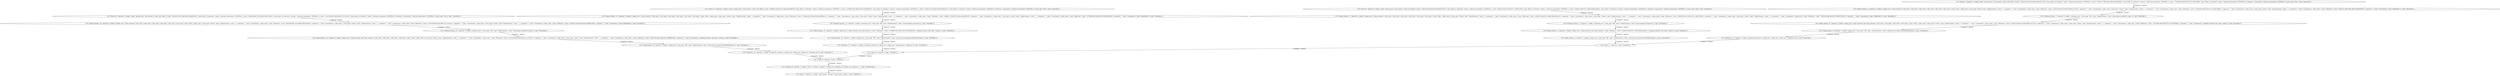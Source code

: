 digraph {
    0 [ label = "{\"id\":\"Source_0\",\"operator\":{\"config\":{\"path\":\"persons.json\",\"root_iterator\":{\"alias\":null,\"fields\":[{\"alias\":\"789c3c0a-aaf6-4b4a-8476-69c8376c1f5c\",\"inner_fields\":[],\"reference\":\"lname\",\"reference_formulation\":\"JSONPath\"},{\"alias\":\"fd59a10a-62e5-4186-b507-11c48b7328a3\",\"inner_fields\":[],\"reference\":\"fname\",\"reference_formulation\":\"JSONPath\"},{\"alias\":\"ca046e7e-84a3-4217-b489-2b64b22dadc5\",\"inner_fields\":[],\"reference\":\"amount\",\"reference_formulation\":\"JSONPath\"}],\"reference\":\"$.persons[*]\",\"reference_formulation\":\"JSONPath\"},\"source_type\":\"File\"},\"type\":\"SourceOp\"}}" ]
    1 [ label = "{\"id\":\"Subject_Extend__1\",\"operator\":{\"config\":{\"subject_attr\":{\"inner_function\":{\"left_value\":{\"left_value\":{\"left_value\":{\"left_value\":{\"left_value\":{\"left_value\":{\"type\":\"Nop\"},\"right_value\":{\"term_type\":\"Literal\",\"type\":\"TypedConstant\",\"value\":\"\"},\"separator\":\"\",\"type\":\"Concatenate\"},\"right_value\":{\"type\":\"Reference\",\"value\":\"ca046e7e-84a3-4217-b489-2b64b22dadc5\"},\"separator\":\"\",\"type\":\"Concatenate\"},\"right_value\":{\"term_type\":\"Literal\",\"type\":\"TypedConstant\",\"value\":\"_\"},\"separator\":\"\",\"type\":\"Concatenate\"},\"right_value\":{\"type\":\"Reference\",\"value\":\"fd59a10a-62e5-4186-b507-11c48b7328a3\"},\"separator\":\"\",\"type\":\"Concatenate\"},\"right_value\":{\"term_type\":\"Literal\",\"type\":\"TypedConstant\",\"value\":\"_\"},\"separator\":\"\",\"type\":\"Concatenate\"},\"right_value\":{\"type\":\"Reference\",\"value\":\"789c3c0a-aaf6-4b4a-8476-69c8376c1f5c\"},\"separator\":\"\",\"type\":\"Concatenate\"},\"type\":\"BlankNode\"}},\"type\":\"ExtendOp\"}}" ]
    2 [ label = "{\"id\":\"Predicate_Extend__2\",\"operator\":{\"config\":{\"predicate_attr\":{\"term_type\":\"IRI\",\"type\":\"TypedConstant\",\"value\":\"http://example.com/amount\"}},\"type\":\"ExtendOp\"}}" ]
    3 [ label = "{\"id\":\"Object_Extend__3\",\"operator\":{\"config\":{\"object_attr\":{\"dtype_function\":null,\"inner_function\":{\"type\":\"Reference\",\"value\":\"ca046e7e-84a3-4217-b489-2b64b22dadc5\"},\"langtype_function\":null,\"type\":\"Literal\"}},\"type\":\"ExtendOp\"}}" ]
    4 [ label = "{\"id\":\"Graph_Extend__4\",\"operator\":{\"config\":{\"graph_attr\":{\"term_type\":\"IRI\",\"type\":\"TypedConstant\",\"value\":\"http://www.w3.org/ns/r2rml#DefaultGraph\"}},\"type\":\"ExtendOp\"}}" ]
    5 [ label = "{\"id\":\"Source_5\",\"operator\":{\"config\":{\"path\":\"persons.json\",\"root_iterator\":{\"alias\":null,\"fields\":[{\"alias\":\"51cfa15d-bc38-41a9-9ad2-6fb01a27518a\",\"inner_fields\":[],\"reference\":\"fname\",\"reference_formulation\":\"JSONPath\"},{\"alias\":\"0564cc07-2893-444a-a985-9dce9b36f508\",\"inner_fields\":[],\"reference\":\"amount\",\"reference_formulation\":\"JSONPath\"},{\"alias\":\"7b3a70b6-a36d-4363-9131-d17db37899f2\",\"inner_fields\":[],\"reference\":\"lname\",\"reference_formulation\":\"JSONPath\"}],\"reference\":\"$.persons[*]\",\"reference_formulation\":\"JSONPath\"},\"source_type\":\"File\"},\"type\":\"SourceOp\"}}" ]
    6 [ label = "{\"id\":\"Subject_Extend__6\",\"operator\":{\"config\":{\"subject_attr\":{\"inner_function\":{\"left_value\":{\"left_value\":{\"left_value\":{\"left_value\":{\"left_value\":{\"left_value\":{\"type\":\"Nop\"},\"right_value\":{\"term_type\":\"Literal\",\"type\":\"TypedConstant\",\"value\":\"\"},\"separator\":\"\",\"type\":\"Concatenate\"},\"right_value\":{\"type\":\"Reference\",\"value\":\"51cfa15d-bc38-41a9-9ad2-6fb01a27518a\"},\"separator\":\"\",\"type\":\"Concatenate\"},\"right_value\":{\"term_type\":\"Literal\",\"type\":\"TypedConstant\",\"value\":\"_\"},\"separator\":\"\",\"type\":\"Concatenate\"},\"right_value\":{\"type\":\"Reference\",\"value\":\"7b3a70b6-a36d-4363-9131-d17db37899f2\"},\"separator\":\"\",\"type\":\"Concatenate\"},\"right_value\":{\"term_type\":\"Literal\",\"type\":\"TypedConstant\",\"value\":\"_\"},\"separator\":\"\",\"type\":\"Concatenate\"},\"right_value\":{\"type\":\"Reference\",\"value\":\"0564cc07-2893-444a-a985-9dce9b36f508\"},\"separator\":\"\",\"type\":\"Concatenate\"},\"type\":\"BlankNode\"}},\"type\":\"ExtendOp\"}}" ]
    7 [ label = "{\"id\":\"Predicate_Extend__7\",\"operator\":{\"config\":{\"predicate_attr\":{\"term_type\":\"IRI\",\"type\":\"TypedConstant\",\"value\":\"http://xmlns.com/foaf/0.1/name\"}},\"type\":\"ExtendOp\"}}" ]
    8 [ label = "{\"id\":\"Object_Extend__8\",\"operator\":{\"config\":{\"object_attr\":{\"dtype_function\":null,\"inner_function\":{\"left_value\":{\"left_value\":{\"left_value\":{\"left_value\":{\"type\":\"Nop\"},\"right_value\":{\"term_type\":\"Literal\",\"type\":\"TypedConstant\",\"value\":\"\"},\"separator\":\"\",\"type\":\"Concatenate\"},\"right_value\":{\"type\":\"Reference\",\"value\":\"51cfa15d-bc38-41a9-9ad2-6fb01a27518a\"},\"separator\":\"\",\"type\":\"Concatenate\"},\"right_value\":{\"term_type\":\"Literal\",\"type\":\"TypedConstant\",\"value\":\" \"},\"separator\":\"\",\"type\":\"Concatenate\"},\"right_value\":{\"type\":\"Reference\",\"value\":\"7b3a70b6-a36d-4363-9131-d17db37899f2\"},\"separator\":\"\",\"type\":\"Concatenate\"},\"langtype_function\":null,\"type\":\"Literal\"}},\"type\":\"ExtendOp\"}}" ]
    9 [ label = "{\"id\":\"Graph_Extend__9\",\"operator\":{\"config\":{\"graph_attr\":{\"term_type\":\"IRI\",\"type\":\"TypedConstant\",\"value\":\"http://www.w3.org/ns/r2rml#DefaultGraph\"}},\"type\":\"ExtendOp\"}}" ]
    10 [ label = "{\"id\":\"Projection__10\",\"operator\":{\"config\":{\"projection_attributes\":[\"graph_attr\",\"subject_attr\",\"object_attr\",\"predicate_attr\"]},\"type\":\"ProjectOp\"}}" ]
    11 [ label = "{\"id\":\"Union_11\",\"operator\":{\"type\":\"UnionOp\"}}" ]
    12 [ label = "{\"id\":\"Source_12\",\"operator\":{\"config\":{\"path\":\"persons.json\",\"root_iterator\":{\"alias\":null,\"fields\":[{\"alias\":\"4a8b9517-0da5-4375-a9da-ee45cb9847ff\",\"inner_fields\":[],\"reference\":\"lname\",\"reference_formulation\":\"JSONPath\"},{\"alias\":\"157f96bb-00e3-4dd5-a344-242043862263\",\"inner_fields\":[],\"reference\":\"amount\",\"reference_formulation\":\"JSONPath\"},{\"alias\":\"c79aba2a-a103-4bae-bf5f-3ac8000a21c3\",\"inner_fields\":[],\"reference\":\"fname\",\"reference_formulation\":\"JSONPath\"}],\"reference\":\"$.persons[*]\",\"reference_formulation\":\"JSONPath\"},\"source_type\":\"File\"},\"type\":\"SourceOp\"}}" ]
    13 [ label = "{\"id\":\"Subject_Extend__13\",\"operator\":{\"config\":{\"subject_attr\":{\"inner_function\":{\"left_value\":{\"left_value\":{\"left_value\":{\"left_value\":{\"left_value\":{\"left_value\":{\"type\":\"Nop\"},\"right_value\":{\"term_type\":\"Literal\",\"type\":\"TypedConstant\",\"value\":\"\"},\"separator\":\"\",\"type\":\"Concatenate\"},\"right_value\":{\"type\":\"Reference\",\"value\":\"c79aba2a-a103-4bae-bf5f-3ac8000a21c3\"},\"separator\":\"\",\"type\":\"Concatenate\"},\"right_value\":{\"term_type\":\"Literal\",\"type\":\"TypedConstant\",\"value\":\"_\"},\"separator\":\"\",\"type\":\"Concatenate\"},\"right_value\":{\"type\":\"Reference\",\"value\":\"4a8b9517-0da5-4375-a9da-ee45cb9847ff\"},\"separator\":\"\",\"type\":\"Concatenate\"},\"right_value\":{\"term_type\":\"Literal\",\"type\":\"TypedConstant\",\"value\":\"_\"},\"separator\":\"\",\"type\":\"Concatenate\"},\"right_value\":{\"type\":\"Reference\",\"value\":\"157f96bb-00e3-4dd5-a344-242043862263\"},\"separator\":\"\",\"type\":\"Concatenate\"},\"type\":\"BlankNode\"}},\"type\":\"ExtendOp\"}}" ]
    14 [ label = "{\"id\":\"Predicate_Extend__14\",\"operator\":{\"config\":{\"predicate_attr\":{\"term_type\":\"IRI\",\"type\":\"TypedConstant\",\"value\":\"http://example.com/amount\"}},\"type\":\"ExtendOp\"}}" ]
    15 [ label = "{\"id\":\"Object_Extend__15\",\"operator\":{\"config\":{\"object_attr\":{\"dtype_function\":null,\"inner_function\":{\"type\":\"Reference\",\"value\":\"157f96bb-00e3-4dd5-a344-242043862263\"},\"langtype_function\":null,\"type\":\"Literal\"}},\"type\":\"ExtendOp\"}}" ]
    16 [ label = "{\"id\":\"Graph_Extend__16\",\"operator\":{\"config\":{\"graph_attr\":{\"term_type\":\"IRI\",\"type\":\"TypedConstant\",\"value\":\"http://www.w3.org/ns/r2rml#DefaultGraph\"}},\"type\":\"ExtendOp\"}}" ]
    17 [ label = "{\"id\":\"Projection__17\",\"operator\":{\"config\":{\"projection_attributes\":[\"object_attr\",\"subject_attr\",\"predicate_attr\",\"graph_attr\"]},\"type\":\"ProjectOp\"}}" ]
    18 [ label = "{\"id\":\"Union_18\",\"operator\":{\"type\":\"UnionOp\"}}" ]
    19 [ label = "{\"id\":\"Source_19\",\"operator\":{\"config\":{\"path\":\"persons.json\",\"root_iterator\":{\"alias\":null,\"fields\":[{\"alias\":\"5bd5418c-e456-448f-a438-ca4f80941639\",\"inner_fields\":[],\"reference\":\"lname\",\"reference_formulation\":\"JSONPath\"},{\"alias\":\"60d1cffa-d837-4226-96df-5f26e7bc2826\",\"inner_fields\":[],\"reference\":\"amount\",\"reference_formulation\":\"JSONPath\"},{\"alias\":\"e7cd79cb-f685-4ed4-9b6f-1f11c2791eec\",\"inner_fields\":[],\"reference\":\"fname\",\"reference_formulation\":\"JSONPath\"}],\"reference\":\"$.persons[*]\",\"reference_formulation\":\"JSONPath\"},\"source_type\":\"File\"},\"type\":\"SourceOp\"}}" ]
    20 [ label = "{\"id\":\"Subject_Extend__20\",\"operator\":{\"config\":{\"subject_attr\":{\"inner_function\":{\"left_value\":{\"left_value\":{\"left_value\":{\"left_value\":{\"left_value\":{\"left_value\":{\"type\":\"Nop\"},\"right_value\":{\"term_type\":\"Literal\",\"type\":\"TypedConstant\",\"value\":\"\"},\"separator\":\"\",\"type\":\"Concatenate\"},\"right_value\":{\"type\":\"Reference\",\"value\":\"60d1cffa-d837-4226-96df-5f26e7bc2826\"},\"separator\":\"\",\"type\":\"Concatenate\"},\"right_value\":{\"term_type\":\"Literal\",\"type\":\"TypedConstant\",\"value\":\"_\"},\"separator\":\"\",\"type\":\"Concatenate\"},\"right_value\":{\"type\":\"Reference\",\"value\":\"e7cd79cb-f685-4ed4-9b6f-1f11c2791eec\"},\"separator\":\"\",\"type\":\"Concatenate\"},\"right_value\":{\"term_type\":\"Literal\",\"type\":\"TypedConstant\",\"value\":\"_\"},\"separator\":\"\",\"type\":\"Concatenate\"},\"right_value\":{\"type\":\"Reference\",\"value\":\"5bd5418c-e456-448f-a438-ca4f80941639\"},\"separator\":\"\",\"type\":\"Concatenate\"},\"type\":\"BlankNode\"}},\"type\":\"ExtendOp\"}}" ]
    21 [ label = "{\"id\":\"Predicate_Extend__21\",\"operator\":{\"config\":{\"predicate_attr\":{\"term_type\":\"IRI\",\"type\":\"TypedConstant\",\"value\":\"http://xmlns.com/foaf/0.1/name\"}},\"type\":\"ExtendOp\"}}" ]
    22 [ label = "{\"id\":\"Object_Extend__22\",\"operator\":{\"config\":{\"object_attr\":{\"dtype_function\":null,\"inner_function\":{\"left_value\":{\"left_value\":{\"left_value\":{\"left_value\":{\"type\":\"Nop\"},\"right_value\":{\"term_type\":\"Literal\",\"type\":\"TypedConstant\",\"value\":\"\"},\"separator\":\"\",\"type\":\"Concatenate\"},\"right_value\":{\"type\":\"Reference\",\"value\":\"e7cd79cb-f685-4ed4-9b6f-1f11c2791eec\"},\"separator\":\"\",\"type\":\"Concatenate\"},\"right_value\":{\"term_type\":\"Literal\",\"type\":\"TypedConstant\",\"value\":\" \"},\"separator\":\"\",\"type\":\"Concatenate\"},\"right_value\":{\"type\":\"Reference\",\"value\":\"5bd5418c-e456-448f-a438-ca4f80941639\"},\"separator\":\"\",\"type\":\"Concatenate\"},\"langtype_function\":null,\"type\":\"Literal\"}},\"type\":\"ExtendOp\"}}" ]
    23 [ label = "{\"id\":\"Graph_Extend__23\",\"operator\":{\"config\":{\"graph_attr\":{\"term_type\":\"IRI\",\"type\":\"TypedConstant\",\"value\":\"http://www.w3.org/ns/r2rml#DefaultGraph\"}},\"type\":\"ExtendOp\"}}" ]
    24 [ label = "{\"id\":\"Projection__24\",\"operator\":{\"config\":{\"projection_attributes\":[\"subject_attr\",\"object_attr\",\"graph_attr\",\"predicate_attr\"]},\"type\":\"ProjectOp\"}}" ]
    25 [ label = "{\"id\":\"Union_25\",\"operator\":{\"type\":\"UnionOp\"}}" ]
    26 [ label = "{\"id\":\"Serialize_26\",\"operator\":{\"config\":{\"format\":\"NQuads\",\"template\":\"?subject_attr ?predicate_attr ?object_attr ?graph_attr .\"},\"type\":\"SerializerOp\"}}" ]
    27 [ label = "{\"id\":\"Sink_27\",\"operator\":{\"config\":{\"data_format\":\"NQuads\",\"target_type\":\"StdOut\"},\"type\":\"TargetOp\"}}" ]
    0 -> 1 [ label = "{\"fragment\": default}" ]
    1 -> 2 [ label = "{\"fragment\": default}" ]
    2 -> 3 [ label = "{\"fragment\": default}" ]
    3 -> 4 [ label = "{\"fragment\": default}" ]
    5 -> 6 [ label = "{\"fragment\": default}" ]
    6 -> 7 [ label = "{\"fragment\": default}" ]
    7 -> 8 [ label = "{\"fragment\": default}" ]
    8 -> 9 [ label = "{\"fragment\": default}" ]
    9 -> 10 [ label = "{\"fragment\": default}" ]
    4 -> 11 [ label = "{\"fragment\": default}" ]
    10 -> 11 [ label = "{\"fragment\": default}" ]
    12 -> 13 [ label = "{\"fragment\": default}" ]
    13 -> 14 [ label = "{\"fragment\": default}" ]
    14 -> 15 [ label = "{\"fragment\": default}" ]
    15 -> 16 [ label = "{\"fragment\": default}" ]
    16 -> 17 [ label = "{\"fragment\": default}" ]
    11 -> 18 [ label = "{\"fragment\": default}" ]
    17 -> 18 [ label = "{\"fragment\": default}" ]
    19 -> 20 [ label = "{\"fragment\": default}" ]
    20 -> 21 [ label = "{\"fragment\": default}" ]
    21 -> 22 [ label = "{\"fragment\": default}" ]
    22 -> 23 [ label = "{\"fragment\": default}" ]
    23 -> 24 [ label = "{\"fragment\": default}" ]
    18 -> 25 [ label = "{\"fragment\": default}" ]
    24 -> 25 [ label = "{\"fragment\": default}" ]
    25 -> 26 [ label = "{\"fragment\": default}" ]
    26 -> 27 [ label = "{\"fragment\": default}" ]
}
